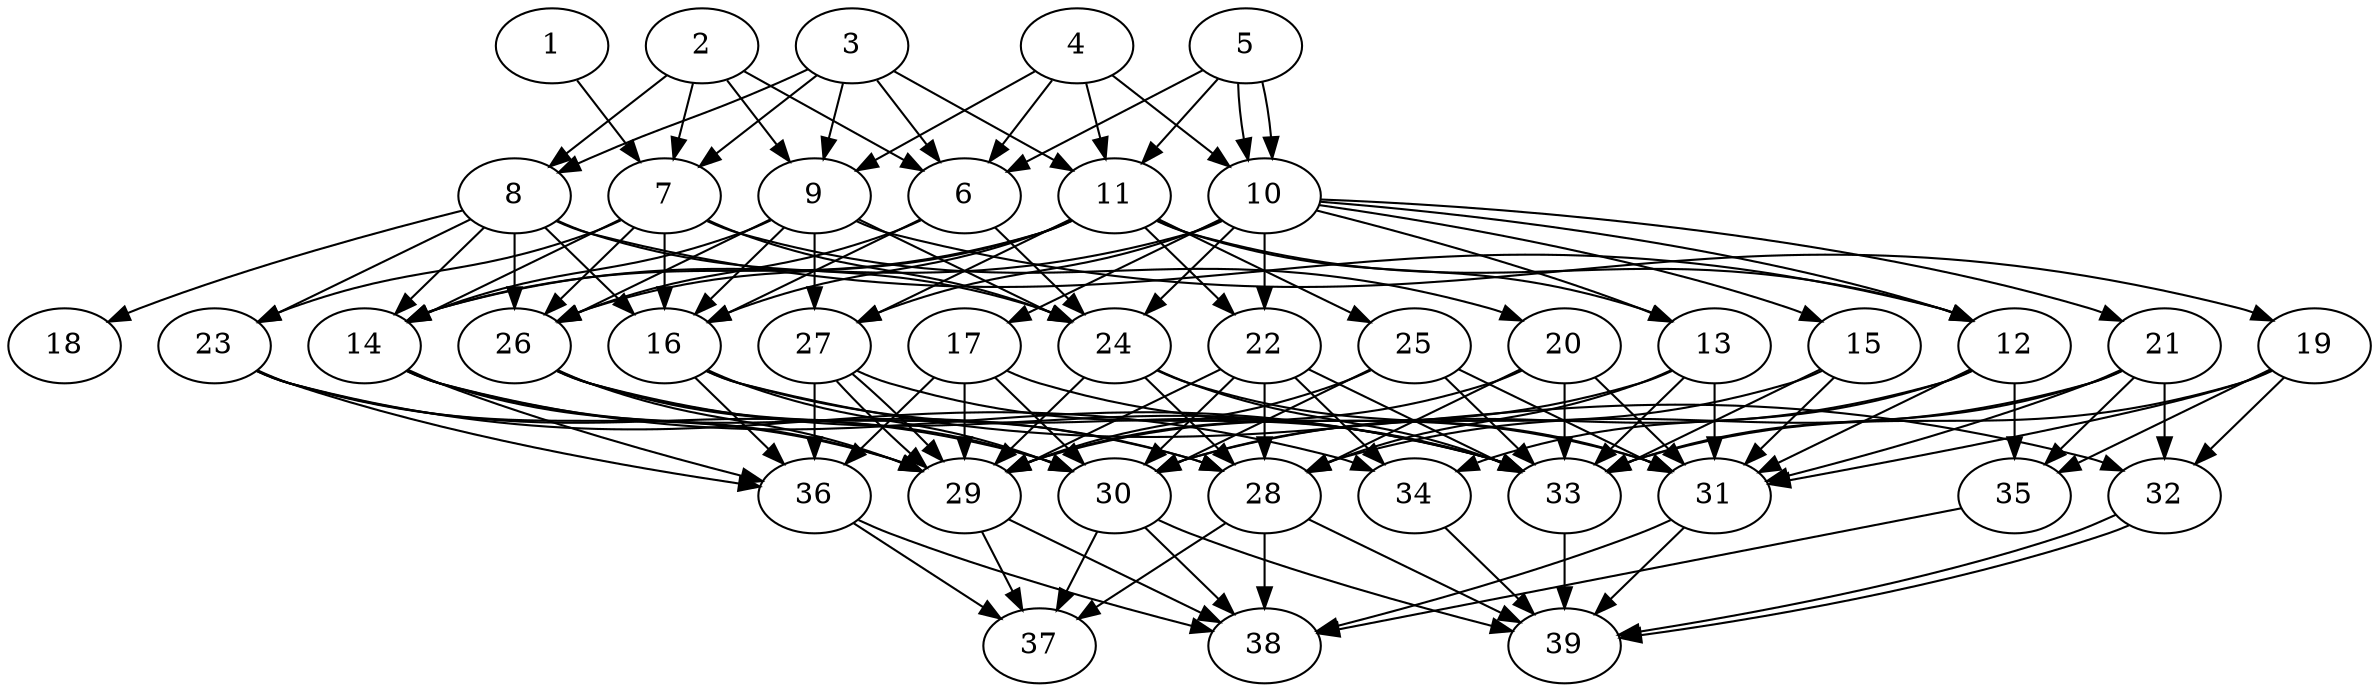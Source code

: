 // DAG (tier=3-complex, mode=data, n=39, ccr=0.503, fat=0.715, density=0.771, regular=0.391, jump=0.258, mindata=4194304, maxdata=33554432)
// DAG automatically generated by daggen at Sun Aug 24 16:33:35 2025
// /home/ermia/Project/Environments/daggen/bin/daggen --dot --ccr 0.503 --fat 0.715 --regular 0.391 --density 0.771 --jump 0.258 --mindata 4194304 --maxdata 33554432 -n 39 
digraph G {
  1 [size="410765293202418496", alpha="0.16", expect_size="205382646601209248"]
  1 -> 7 [size ="6897580113920000"]
  2 [size="4506960413607522729984", alpha="0.04", expect_size="2253480206803761364992"]
  2 -> 6 [size ="2182792649637888"]
  2 -> 7 [size ="2182792649637888"]
  2 -> 8 [size ="2182792649637888"]
  2 -> 9 [size ="2182792649637888"]
  3 [size="147757099471152064", alpha="0.11", expect_size="73878549735576032"]
  3 -> 6 [size ="3555643571044352"]
  3 -> 7 [size ="3555643571044352"]
  3 -> 8 [size ="3555643571044352"]
  3 -> 9 [size ="3555643571044352"]
  3 -> 11 [size ="3555643571044352"]
  4 [size="27301251768604476", alpha="0.10", expect_size="13650625884302238"]
  4 -> 6 [size ="843228546859008"]
  4 -> 9 [size ="843228546859008"]
  4 -> 10 [size ="843228546859008"]
  4 -> 11 [size ="843228546859008"]
  5 [size="3162108415417834496", alpha="0.01", expect_size="1581054207708917248"]
  5 -> 6 [size ="7349762785280000"]
  5 -> 10 [size ="7349762785280000"]
  5 -> 10 [size ="7349762785280000"]
  5 -> 11 [size ="7349762785280000"]
  6 [size="143126958456661792", alpha="0.10", expect_size="71563479228330896"]
  6 -> 16 [size ="6910575569272832"]
  6 -> 24 [size ="6910575569272832"]
  6 -> 26 [size ="6910575569272832"]
  7 [size="345182669613181184", alpha="0.20", expect_size="172591334806590592"]
  7 -> 14 [size ="7757517081804800"]
  7 -> 16 [size ="7757517081804800"]
  7 -> 20 [size ="7757517081804800"]
  7 -> 23 [size ="7757517081804800"]
  7 -> 24 [size ="7757517081804800"]
  7 -> 26 [size ="7757517081804800"]
  8 [size="101791981103344800", alpha="0.05", expect_size="50895990551672400"]
  8 -> 12 [size ="1939379270451200"]
  8 -> 14 [size ="1939379270451200"]
  8 -> 16 [size ="1939379270451200"]
  8 -> 18 [size ="1939379270451200"]
  8 -> 23 [size ="1939379270451200"]
  8 -> 24 [size ="1939379270451200"]
  8 -> 26 [size ="1939379270451200"]
  9 [size="15974981011297533952000", alpha="0.03", expect_size="7987490505648766976000"]
  9 -> 14 [size ="5074386629427200"]
  9 -> 16 [size ="5074386629427200"]
  9 -> 19 [size ="5074386629427200"]
  9 -> 24 [size ="5074386629427200"]
  9 -> 26 [size ="5074386629427200"]
  9 -> 27 [size ="5074386629427200"]
  10 [size="20266575654720176128", alpha="0.08", expect_size="10133287827360088064"]
  10 -> 12 [size ="6624671675973632"]
  10 -> 13 [size ="6624671675973632"]
  10 -> 14 [size ="6624671675973632"]
  10 -> 15 [size ="6624671675973632"]
  10 -> 17 [size ="6624671675973632"]
  10 -> 21 [size ="6624671675973632"]
  10 -> 22 [size ="6624671675973632"]
  10 -> 24 [size ="6624671675973632"]
  10 -> 27 [size ="6624671675973632"]
  11 [size="7920122292074526720", alpha="0.15", expect_size="3960061146037263360"]
  11 -> 12 [size ="3394141736140800"]
  11 -> 13 [size ="3394141736140800"]
  11 -> 14 [size ="3394141736140800"]
  11 -> 16 [size ="3394141736140800"]
  11 -> 22 [size ="3394141736140800"]
  11 -> 25 [size ="3394141736140800"]
  11 -> 26 [size ="3394141736140800"]
  11 -> 27 [size ="3394141736140800"]
  12 [size="635502348238862680064", alpha="0.01", expect_size="317751174119431340032"]
  12 -> 30 [size ="591336600240128"]
  12 -> 31 [size ="591336600240128"]
  12 -> 34 [size ="591336600240128"]
  12 -> 35 [size ="591336600240128"]
  13 [size="34168465366478965702656", alpha="0.16", expect_size="17084232683239482851328"]
  13 -> 28 [size ="8423779092922368"]
  13 -> 29 [size ="8423779092922368"]
  13 -> 31 [size ="8423779092922368"]
  13 -> 33 [size ="8423779092922368"]
  14 [size="377681064793601152", alpha="0.18", expect_size="188840532396800576"]
  14 -> 28 [size ="8780495319990272"]
  14 -> 29 [size ="8780495319990272"]
  14 -> 33 [size ="8780495319990272"]
  14 -> 36 [size ="8780495319990272"]
  15 [size="1872641533867114627072", alpha="0.13", expect_size="936320766933557313536"]
  15 -> 30 [size ="1215420119908352"]
  15 -> 31 [size ="1215420119908352"]
  15 -> 33 [size ="1215420119908352"]
  16 [size="4425291235363860480", alpha="0.06", expect_size="2212645617681930240"]
  16 -> 30 [size ="3705368018419712"]
  16 -> 32 [size ="3705368018419712"]
  16 -> 33 [size ="3705368018419712"]
  16 -> 36 [size ="3705368018419712"]
  17 [size="71370691877623952", alpha="0.02", expect_size="35685345938811976"]
  17 -> 29 [size ="1167435939971072"]
  17 -> 30 [size ="1167435939971072"]
  17 -> 31 [size ="1167435939971072"]
  17 -> 36 [size ="1167435939971072"]
  18 [size="29395874557128978989056", alpha="0.09", expect_size="14697937278564489494528"]
  19 [size="95073880648344192", alpha="0.13", expect_size="47536940324172096"]
  19 -> 31 [size ="2667710630592512"]
  19 -> 32 [size ="2667710630592512"]
  19 -> 33 [size ="2667710630592512"]
  19 -> 35 [size ="2667710630592512"]
  20 [size="83940299635880192", alpha="0.08", expect_size="41970149817940096"]
  20 -> 28 [size ="2376628743176192"]
  20 -> 29 [size ="2376628743176192"]
  20 -> 31 [size ="2376628743176192"]
  20 -> 33 [size ="2376628743176192"]
  21 [size="1492424788021346304000", alpha="0.05", expect_size="746212394010673152000"]
  21 -> 28 [size ="1044764216524800"]
  21 -> 31 [size ="1044764216524800"]
  21 -> 32 [size ="1044764216524800"]
  21 -> 33 [size ="1044764216524800"]
  21 -> 35 [size ="1044764216524800"]
  22 [size="4091283219707399766016", alpha="0.14", expect_size="2045641609853699883008"]
  22 -> 28 [size ="2046427437989888"]
  22 -> 29 [size ="2046427437989888"]
  22 -> 30 [size ="2046427437989888"]
  22 -> 33 [size ="2046427437989888"]
  22 -> 34 [size ="2046427437989888"]
  23 [size="684349562087016448", alpha="0.18", expect_size="342174781043508224"]
  23 -> 29 [size ="1512785133436928"]
  23 -> 30 [size ="1512785133436928"]
  23 -> 34 [size ="1512785133436928"]
  23 -> 36 [size ="1512785133436928"]
  24 [size="33034818093588412", alpha="0.12", expect_size="16517409046794206"]
  24 -> 28 [size ="1492352187236352"]
  24 -> 29 [size ="1492352187236352"]
  24 -> 31 [size ="1492352187236352"]
  24 -> 33 [size ="1492352187236352"]
  25 [size="1710061114812162304", alpha="0.02", expect_size="855030557406081152"]
  25 -> 29 [size ="816529956405248"]
  25 -> 30 [size ="816529956405248"]
  25 -> 31 [size ="816529956405248"]
  25 -> 33 [size ="816529956405248"]
  26 [size="2141350023187376640", alpha="0.18", expect_size="1070675011593688320"]
  26 -> 28 [size ="2225215585124352"]
  26 -> 29 [size ="2225215585124352"]
  26 -> 30 [size ="2225215585124352"]
  26 -> 33 [size ="2225215585124352"]
  27 [size="15634481917364447215616", alpha="0.03", expect_size="7817240958682223607808"]
  27 -> 29 [size ="5002022604505088"]
  27 -> 29 [size ="5002022604505088"]
  27 -> 33 [size ="5002022604505088"]
  27 -> 36 [size ="5002022604505088"]
  28 [size="1217754803308741120", alpha="0.11", expect_size="608877401654370560"]
  28 -> 37 [size ="1334736551149568"]
  28 -> 38 [size ="1334736551149568"]
  28 -> 39 [size ="1334736551149568"]
  29 [size="22552182584695586816", alpha="0.08", expect_size="11276091292347793408"]
  29 -> 37 [size ="8673351119667200"]
  29 -> 38 [size ="8673351119667200"]
  30 [size="4067386318205242880", alpha="0.13", expect_size="2033693159102621440"]
  30 -> 37 [size ="1455436775555072"]
  30 -> 38 [size ="1455436775555072"]
  30 -> 39 [size ="1455436775555072"]
  31 [size="31966178387707054522368", alpha="0.05", expect_size="15983089193853527261184"]
  31 -> 38 [size ="8057812043169792"]
  31 -> 39 [size ="8057812043169792"]
  32 [size="226643414235229600", alpha="0.17", expect_size="113321707117614800"]
  32 -> 39 [size ="4391773182885888"]
  32 -> 39 [size ="4391773182885888"]
  33 [size="4349514176770299392", alpha="0.17", expect_size="2174757088385149696"]
  33 -> 39 [size ="2338378301308928"]
  34 [size="217535421892787872", alpha="0.09", expect_size="108767710946393936"]
  34 -> 39 [size ="5666337770700800"]
  35 [size="2002970108484094208", alpha="0.13", expect_size="1001485054242047104"]
  35 -> 38 [size ="1688145250746368"]
  36 [size="2565610094069633536", alpha="0.10", expect_size="1282805047034816768"]
  36 -> 37 [size ="2888719916859392"]
  36 -> 38 [size ="2888719916859392"]
  37 [size="533009724753970496", alpha="0.06", expect_size="266504862376985248"]
  38 [size="21330424089648771072", alpha="0.16", expect_size="10665212044824385536"]
  39 [size="2604994564267570102272", alpha="0.20", expect_size="1302497282133785051136"]
}